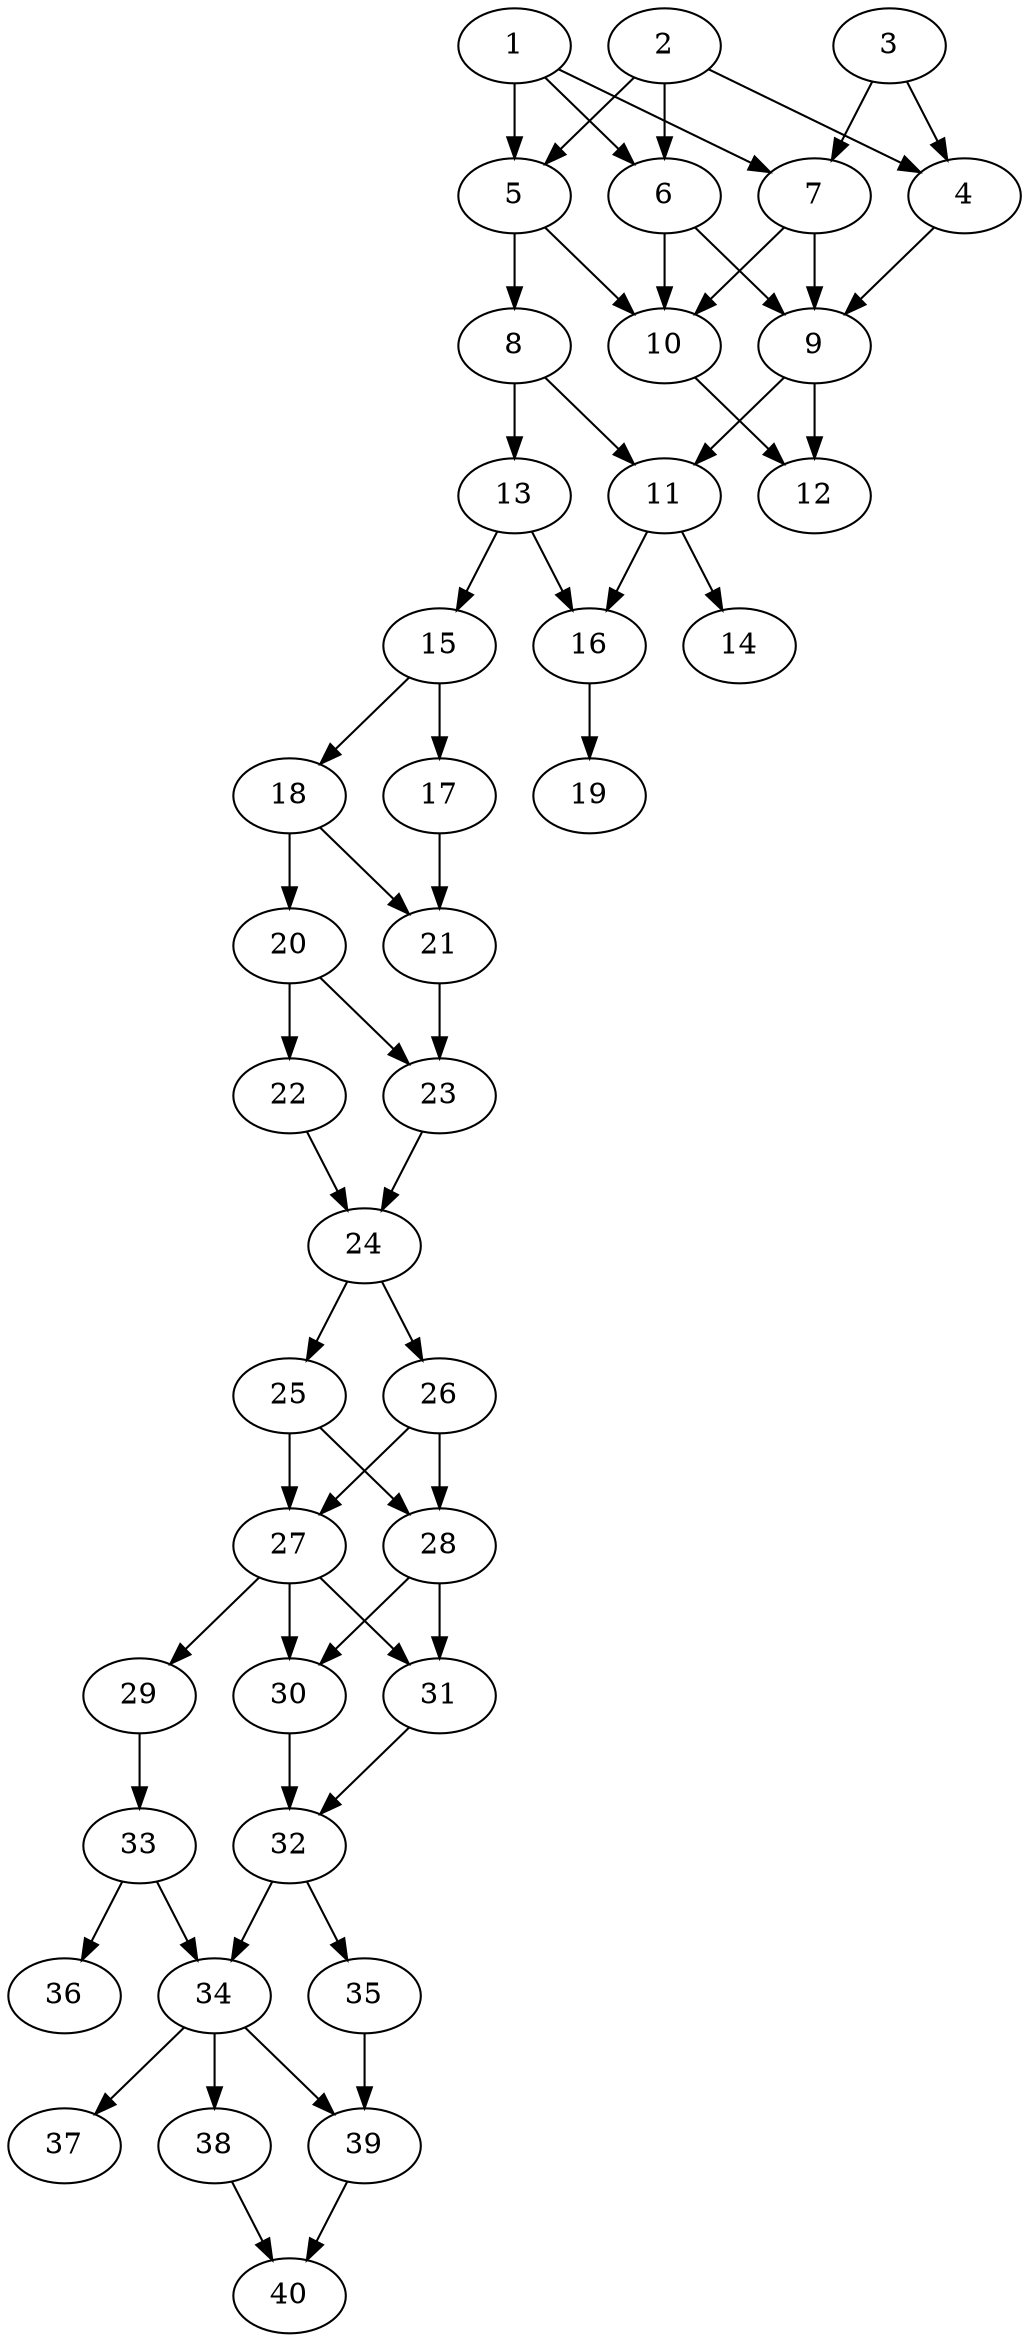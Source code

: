 // DAG automatically generated by daggen at Thu Oct  3 14:06:50 2019
// ./daggen --dot -n 40 --ccr 0.5 --fat 0.3 --regular 0.5 --density 0.7 --mindata 5242880 --maxdata 52428800 
digraph G {
  1 [size="47476736", alpha="0.05", expect_size="23738368"] 
  1 -> 5 [size ="23738368"]
  1 -> 6 [size ="23738368"]
  1 -> 7 [size ="23738368"]
  2 [size="61552640", alpha="0.09", expect_size="30776320"] 
  2 -> 4 [size ="30776320"]
  2 -> 5 [size ="30776320"]
  2 -> 6 [size ="30776320"]
  3 [size="43763712", alpha="0.16", expect_size="21881856"] 
  3 -> 4 [size ="21881856"]
  3 -> 7 [size ="21881856"]
  4 [size="28936192", alpha="0.07", expect_size="14468096"] 
  4 -> 9 [size ="14468096"]
  5 [size="34504704", alpha="0.02", expect_size="17252352"] 
  5 -> 8 [size ="17252352"]
  5 -> 10 [size ="17252352"]
  6 [size="92971008", alpha="0.16", expect_size="46485504"] 
  6 -> 9 [size ="46485504"]
  6 -> 10 [size ="46485504"]
  7 [size="58298368", alpha="0.11", expect_size="29149184"] 
  7 -> 9 [size ="29149184"]
  7 -> 10 [size ="29149184"]
  8 [size="92276736", alpha="0.11", expect_size="46138368"] 
  8 -> 11 [size ="46138368"]
  8 -> 13 [size ="46138368"]
  9 [size="24711168", alpha="0.03", expect_size="12355584"] 
  9 -> 11 [size ="12355584"]
  9 -> 12 [size ="12355584"]
  10 [size="60354560", alpha="0.17", expect_size="30177280"] 
  10 -> 12 [size ="30177280"]
  11 [size="81614848", alpha="0.04", expect_size="40807424"] 
  11 -> 14 [size ="40807424"]
  11 -> 16 [size ="40807424"]
  12 [size="103942144", alpha="0.13", expect_size="51971072"] 
  13 [size="52713472", alpha="0.07", expect_size="26356736"] 
  13 -> 15 [size ="26356736"]
  13 -> 16 [size ="26356736"]
  14 [size="33941504", alpha="0.20", expect_size="16970752"] 
  15 [size="64882688", alpha="0.07", expect_size="32441344"] 
  15 -> 17 [size ="32441344"]
  15 -> 18 [size ="32441344"]
  16 [size="76648448", alpha="0.12", expect_size="38324224"] 
  16 -> 19 [size ="38324224"]
  17 [size="57225216", alpha="0.08", expect_size="28612608"] 
  17 -> 21 [size ="28612608"]
  18 [size="16138240", alpha="0.10", expect_size="8069120"] 
  18 -> 20 [size ="8069120"]
  18 -> 21 [size ="8069120"]
  19 [size="69971968", alpha="0.18", expect_size="34985984"] 
  20 [size="82188288", alpha="0.19", expect_size="41094144"] 
  20 -> 22 [size ="41094144"]
  20 -> 23 [size ="41094144"]
  21 [size="67575808", alpha="0.08", expect_size="33787904"] 
  21 -> 23 [size ="33787904"]
  22 [size="88528896", alpha="0.07", expect_size="44264448"] 
  22 -> 24 [size ="44264448"]
  23 [size="56104960", alpha="0.14", expect_size="28052480"] 
  23 -> 24 [size ="28052480"]
  24 [size="88885248", alpha="0.05", expect_size="44442624"] 
  24 -> 25 [size ="44442624"]
  24 -> 26 [size ="44442624"]
  25 [size="88227840", alpha="0.01", expect_size="44113920"] 
  25 -> 27 [size ="44113920"]
  25 -> 28 [size ="44113920"]
  26 [size="25217024", alpha="0.14", expect_size="12608512"] 
  26 -> 27 [size ="12608512"]
  26 -> 28 [size ="12608512"]
  27 [size="81905664", alpha="0.17", expect_size="40952832"] 
  27 -> 29 [size ="40952832"]
  27 -> 30 [size ="40952832"]
  27 -> 31 [size ="40952832"]
  28 [size="23703552", alpha="0.18", expect_size="11851776"] 
  28 -> 30 [size ="11851776"]
  28 -> 31 [size ="11851776"]
  29 [size="70252544", alpha="0.01", expect_size="35126272"] 
  29 -> 33 [size ="35126272"]
  30 [size="60289024", alpha="0.16", expect_size="30144512"] 
  30 -> 32 [size ="30144512"]
  31 [size="55113728", alpha="0.05", expect_size="27556864"] 
  31 -> 32 [size ="27556864"]
  32 [size="91723776", alpha="0.14", expect_size="45861888"] 
  32 -> 34 [size ="45861888"]
  32 -> 35 [size ="45861888"]
  33 [size="32436224", alpha="0.12", expect_size="16218112"] 
  33 -> 34 [size ="16218112"]
  33 -> 36 [size ="16218112"]
  34 [size="99276800", alpha="0.15", expect_size="49638400"] 
  34 -> 37 [size ="49638400"]
  34 -> 38 [size ="49638400"]
  34 -> 39 [size ="49638400"]
  35 [size="27580416", alpha="0.10", expect_size="13790208"] 
  35 -> 39 [size ="13790208"]
  36 [size="30111744", alpha="0.19", expect_size="15055872"] 
  37 [size="94984192", alpha="0.17", expect_size="47492096"] 
  38 [size="81270784", alpha="0.17", expect_size="40635392"] 
  38 -> 40 [size ="40635392"]
  39 [size="70760448", alpha="0.09", expect_size="35380224"] 
  39 -> 40 [size ="35380224"]
  40 [size="77684736", alpha="0.17", expect_size="38842368"] 
}

